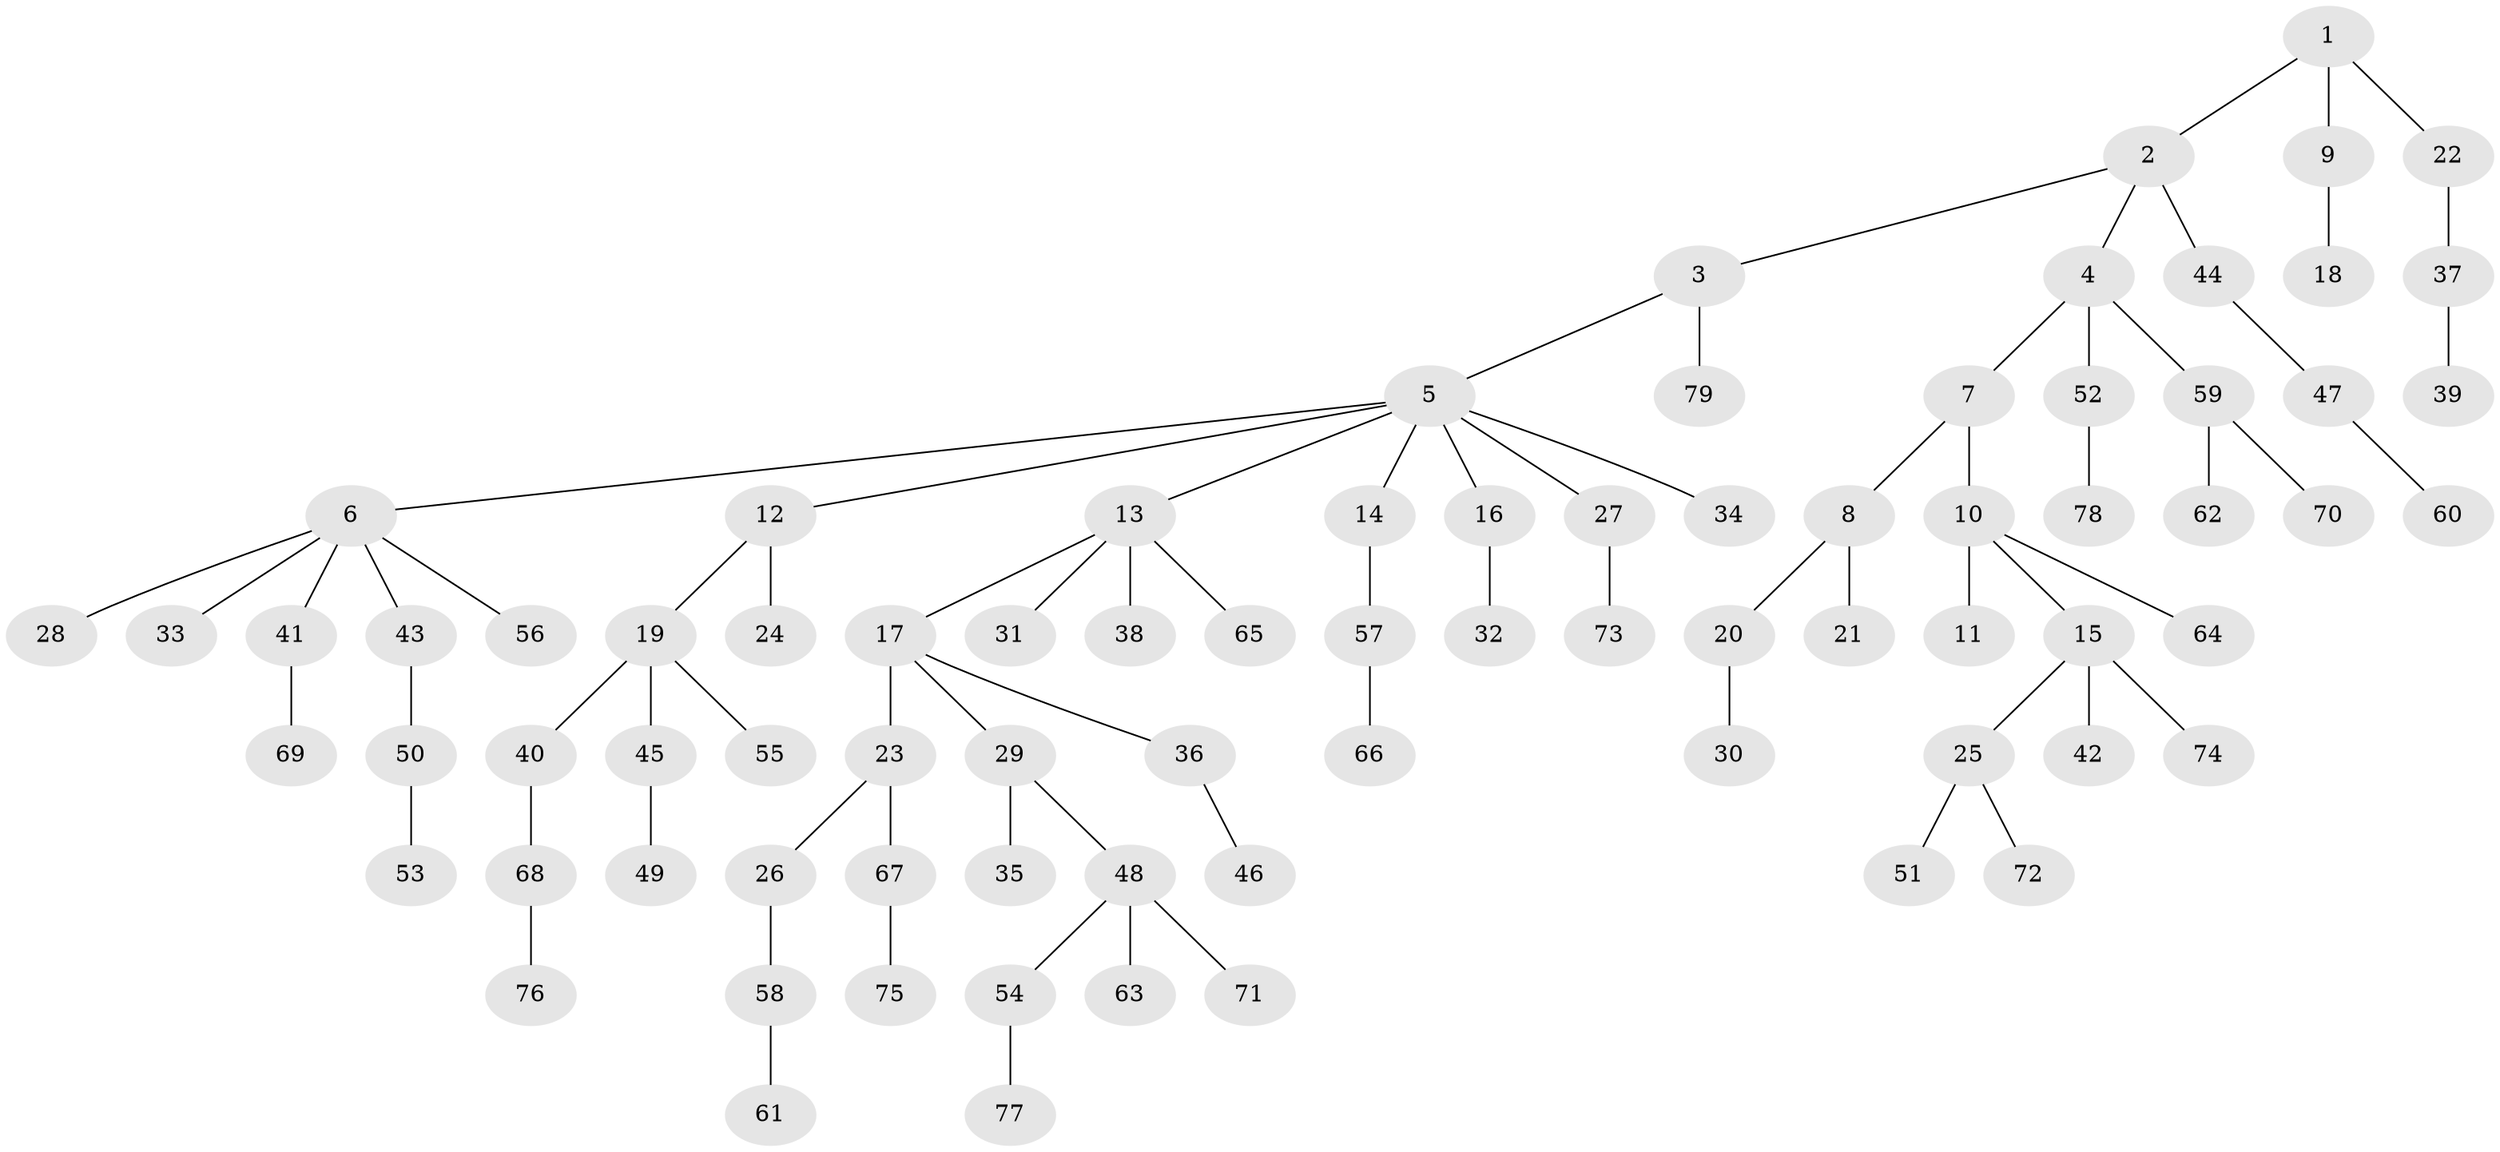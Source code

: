 // Generated by graph-tools (version 1.1) at 2025/36/03/09/25 02:36:52]
// undirected, 79 vertices, 78 edges
graph export_dot {
graph [start="1"]
  node [color=gray90,style=filled];
  1;
  2;
  3;
  4;
  5;
  6;
  7;
  8;
  9;
  10;
  11;
  12;
  13;
  14;
  15;
  16;
  17;
  18;
  19;
  20;
  21;
  22;
  23;
  24;
  25;
  26;
  27;
  28;
  29;
  30;
  31;
  32;
  33;
  34;
  35;
  36;
  37;
  38;
  39;
  40;
  41;
  42;
  43;
  44;
  45;
  46;
  47;
  48;
  49;
  50;
  51;
  52;
  53;
  54;
  55;
  56;
  57;
  58;
  59;
  60;
  61;
  62;
  63;
  64;
  65;
  66;
  67;
  68;
  69;
  70;
  71;
  72;
  73;
  74;
  75;
  76;
  77;
  78;
  79;
  1 -- 2;
  1 -- 9;
  1 -- 22;
  2 -- 3;
  2 -- 4;
  2 -- 44;
  3 -- 5;
  3 -- 79;
  4 -- 7;
  4 -- 52;
  4 -- 59;
  5 -- 6;
  5 -- 12;
  5 -- 13;
  5 -- 14;
  5 -- 16;
  5 -- 27;
  5 -- 34;
  6 -- 28;
  6 -- 33;
  6 -- 41;
  6 -- 43;
  6 -- 56;
  7 -- 8;
  7 -- 10;
  8 -- 20;
  8 -- 21;
  9 -- 18;
  10 -- 11;
  10 -- 15;
  10 -- 64;
  12 -- 19;
  12 -- 24;
  13 -- 17;
  13 -- 31;
  13 -- 38;
  13 -- 65;
  14 -- 57;
  15 -- 25;
  15 -- 42;
  15 -- 74;
  16 -- 32;
  17 -- 23;
  17 -- 29;
  17 -- 36;
  19 -- 40;
  19 -- 45;
  19 -- 55;
  20 -- 30;
  22 -- 37;
  23 -- 26;
  23 -- 67;
  25 -- 51;
  25 -- 72;
  26 -- 58;
  27 -- 73;
  29 -- 35;
  29 -- 48;
  36 -- 46;
  37 -- 39;
  40 -- 68;
  41 -- 69;
  43 -- 50;
  44 -- 47;
  45 -- 49;
  47 -- 60;
  48 -- 54;
  48 -- 63;
  48 -- 71;
  50 -- 53;
  52 -- 78;
  54 -- 77;
  57 -- 66;
  58 -- 61;
  59 -- 62;
  59 -- 70;
  67 -- 75;
  68 -- 76;
}
